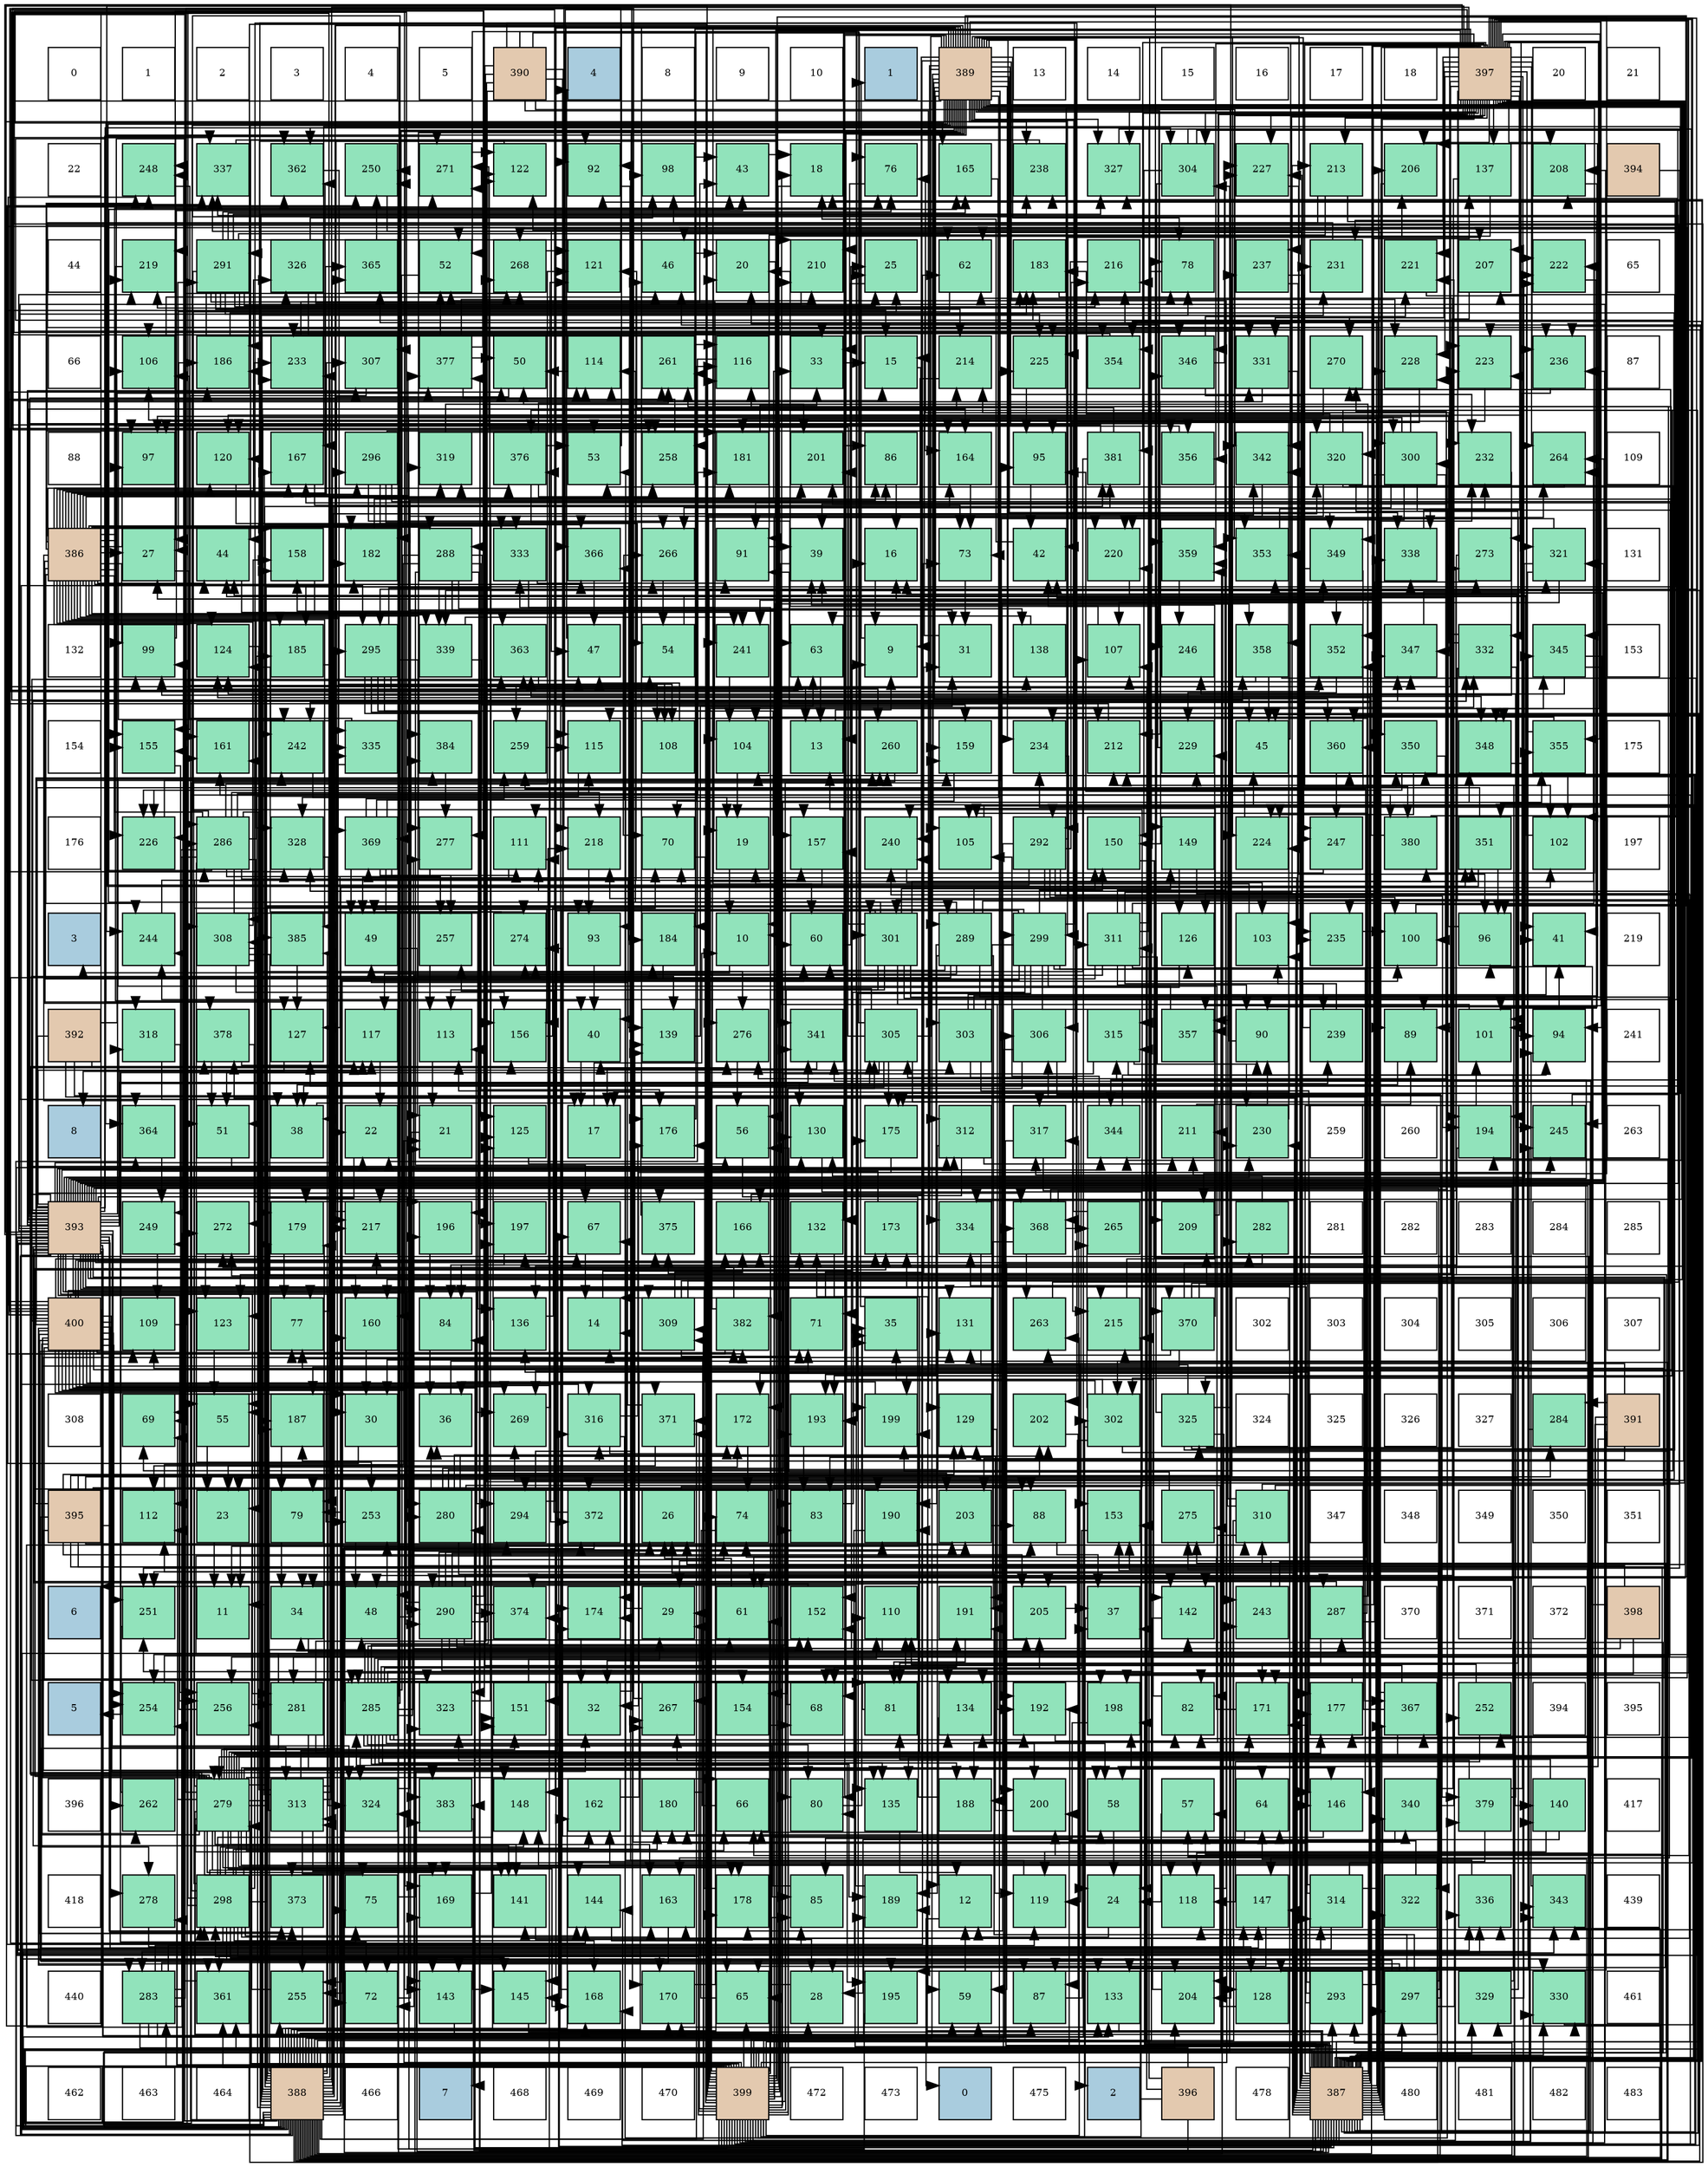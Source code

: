 digraph layout{
 rankdir=TB;
 splines=ortho;
 node [style=filled shape=square fixedsize=true width=0.6];
0[label="0", fontsize=8, fillcolor="#ffffff"];
1[label="1", fontsize=8, fillcolor="#ffffff"];
2[label="2", fontsize=8, fillcolor="#ffffff"];
3[label="3", fontsize=8, fillcolor="#ffffff"];
4[label="4", fontsize=8, fillcolor="#ffffff"];
5[label="5", fontsize=8, fillcolor="#ffffff"];
6[label="390", fontsize=8, fillcolor="#e3c9af"];
7[label="4", fontsize=8, fillcolor="#a9ccde"];
8[label="8", fontsize=8, fillcolor="#ffffff"];
9[label="9", fontsize=8, fillcolor="#ffffff"];
10[label="10", fontsize=8, fillcolor="#ffffff"];
11[label="1", fontsize=8, fillcolor="#a9ccde"];
12[label="389", fontsize=8, fillcolor="#e3c9af"];
13[label="13", fontsize=8, fillcolor="#ffffff"];
14[label="14", fontsize=8, fillcolor="#ffffff"];
15[label="15", fontsize=8, fillcolor="#ffffff"];
16[label="16", fontsize=8, fillcolor="#ffffff"];
17[label="17", fontsize=8, fillcolor="#ffffff"];
18[label="18", fontsize=8, fillcolor="#ffffff"];
19[label="397", fontsize=8, fillcolor="#e3c9af"];
20[label="20", fontsize=8, fillcolor="#ffffff"];
21[label="21", fontsize=8, fillcolor="#ffffff"];
22[label="22", fontsize=8, fillcolor="#ffffff"];
23[label="248", fontsize=8, fillcolor="#91e3bb"];
24[label="337", fontsize=8, fillcolor="#91e3bb"];
25[label="362", fontsize=8, fillcolor="#91e3bb"];
26[label="250", fontsize=8, fillcolor="#91e3bb"];
27[label="271", fontsize=8, fillcolor="#91e3bb"];
28[label="122", fontsize=8, fillcolor="#91e3bb"];
29[label="92", fontsize=8, fillcolor="#91e3bb"];
30[label="98", fontsize=8, fillcolor="#91e3bb"];
31[label="43", fontsize=8, fillcolor="#91e3bb"];
32[label="18", fontsize=8, fillcolor="#91e3bb"];
33[label="76", fontsize=8, fillcolor="#91e3bb"];
34[label="165", fontsize=8, fillcolor="#91e3bb"];
35[label="238", fontsize=8, fillcolor="#91e3bb"];
36[label="327", fontsize=8, fillcolor="#91e3bb"];
37[label="304", fontsize=8, fillcolor="#91e3bb"];
38[label="227", fontsize=8, fillcolor="#91e3bb"];
39[label="213", fontsize=8, fillcolor="#91e3bb"];
40[label="206", fontsize=8, fillcolor="#91e3bb"];
41[label="137", fontsize=8, fillcolor="#91e3bb"];
42[label="208", fontsize=8, fillcolor="#91e3bb"];
43[label="394", fontsize=8, fillcolor="#e3c9af"];
44[label="44", fontsize=8, fillcolor="#ffffff"];
45[label="219", fontsize=8, fillcolor="#91e3bb"];
46[label="291", fontsize=8, fillcolor="#91e3bb"];
47[label="326", fontsize=8, fillcolor="#91e3bb"];
48[label="365", fontsize=8, fillcolor="#91e3bb"];
49[label="52", fontsize=8, fillcolor="#91e3bb"];
50[label="268", fontsize=8, fillcolor="#91e3bb"];
51[label="121", fontsize=8, fillcolor="#91e3bb"];
52[label="46", fontsize=8, fillcolor="#91e3bb"];
53[label="20", fontsize=8, fillcolor="#91e3bb"];
54[label="210", fontsize=8, fillcolor="#91e3bb"];
55[label="25", fontsize=8, fillcolor="#91e3bb"];
56[label="62", fontsize=8, fillcolor="#91e3bb"];
57[label="183", fontsize=8, fillcolor="#91e3bb"];
58[label="216", fontsize=8, fillcolor="#91e3bb"];
59[label="78", fontsize=8, fillcolor="#91e3bb"];
60[label="237", fontsize=8, fillcolor="#91e3bb"];
61[label="231", fontsize=8, fillcolor="#91e3bb"];
62[label="221", fontsize=8, fillcolor="#91e3bb"];
63[label="207", fontsize=8, fillcolor="#91e3bb"];
64[label="222", fontsize=8, fillcolor="#91e3bb"];
65[label="65", fontsize=8, fillcolor="#ffffff"];
66[label="66", fontsize=8, fillcolor="#ffffff"];
67[label="106", fontsize=8, fillcolor="#91e3bb"];
68[label="186", fontsize=8, fillcolor="#91e3bb"];
69[label="233", fontsize=8, fillcolor="#91e3bb"];
70[label="307", fontsize=8, fillcolor="#91e3bb"];
71[label="377", fontsize=8, fillcolor="#91e3bb"];
72[label="50", fontsize=8, fillcolor="#91e3bb"];
73[label="114", fontsize=8, fillcolor="#91e3bb"];
74[label="261", fontsize=8, fillcolor="#91e3bb"];
75[label="116", fontsize=8, fillcolor="#91e3bb"];
76[label="33", fontsize=8, fillcolor="#91e3bb"];
77[label="15", fontsize=8, fillcolor="#91e3bb"];
78[label="214", fontsize=8, fillcolor="#91e3bb"];
79[label="225", fontsize=8, fillcolor="#91e3bb"];
80[label="354", fontsize=8, fillcolor="#91e3bb"];
81[label="346", fontsize=8, fillcolor="#91e3bb"];
82[label="331", fontsize=8, fillcolor="#91e3bb"];
83[label="270", fontsize=8, fillcolor="#91e3bb"];
84[label="228", fontsize=8, fillcolor="#91e3bb"];
85[label="223", fontsize=8, fillcolor="#91e3bb"];
86[label="236", fontsize=8, fillcolor="#91e3bb"];
87[label="87", fontsize=8, fillcolor="#ffffff"];
88[label="88", fontsize=8, fillcolor="#ffffff"];
89[label="97", fontsize=8, fillcolor="#91e3bb"];
90[label="120", fontsize=8, fillcolor="#91e3bb"];
91[label="167", fontsize=8, fillcolor="#91e3bb"];
92[label="296", fontsize=8, fillcolor="#91e3bb"];
93[label="319", fontsize=8, fillcolor="#91e3bb"];
94[label="376", fontsize=8, fillcolor="#91e3bb"];
95[label="53", fontsize=8, fillcolor="#91e3bb"];
96[label="258", fontsize=8, fillcolor="#91e3bb"];
97[label="181", fontsize=8, fillcolor="#91e3bb"];
98[label="201", fontsize=8, fillcolor="#91e3bb"];
99[label="86", fontsize=8, fillcolor="#91e3bb"];
100[label="164", fontsize=8, fillcolor="#91e3bb"];
101[label="95", fontsize=8, fillcolor="#91e3bb"];
102[label="381", fontsize=8, fillcolor="#91e3bb"];
103[label="356", fontsize=8, fillcolor="#91e3bb"];
104[label="342", fontsize=8, fillcolor="#91e3bb"];
105[label="320", fontsize=8, fillcolor="#91e3bb"];
106[label="300", fontsize=8, fillcolor="#91e3bb"];
107[label="232", fontsize=8, fillcolor="#91e3bb"];
108[label="264", fontsize=8, fillcolor="#91e3bb"];
109[label="109", fontsize=8, fillcolor="#ffffff"];
110[label="386", fontsize=8, fillcolor="#e3c9af"];
111[label="27", fontsize=8, fillcolor="#91e3bb"];
112[label="44", fontsize=8, fillcolor="#91e3bb"];
113[label="158", fontsize=8, fillcolor="#91e3bb"];
114[label="182", fontsize=8, fillcolor="#91e3bb"];
115[label="288", fontsize=8, fillcolor="#91e3bb"];
116[label="333", fontsize=8, fillcolor="#91e3bb"];
117[label="366", fontsize=8, fillcolor="#91e3bb"];
118[label="266", fontsize=8, fillcolor="#91e3bb"];
119[label="91", fontsize=8, fillcolor="#91e3bb"];
120[label="39", fontsize=8, fillcolor="#91e3bb"];
121[label="16", fontsize=8, fillcolor="#91e3bb"];
122[label="73", fontsize=8, fillcolor="#91e3bb"];
123[label="42", fontsize=8, fillcolor="#91e3bb"];
124[label="220", fontsize=8, fillcolor="#91e3bb"];
125[label="359", fontsize=8, fillcolor="#91e3bb"];
126[label="353", fontsize=8, fillcolor="#91e3bb"];
127[label="349", fontsize=8, fillcolor="#91e3bb"];
128[label="338", fontsize=8, fillcolor="#91e3bb"];
129[label="273", fontsize=8, fillcolor="#91e3bb"];
130[label="321", fontsize=8, fillcolor="#91e3bb"];
131[label="131", fontsize=8, fillcolor="#ffffff"];
132[label="132", fontsize=8, fillcolor="#ffffff"];
133[label="99", fontsize=8, fillcolor="#91e3bb"];
134[label="124", fontsize=8, fillcolor="#91e3bb"];
135[label="185", fontsize=8, fillcolor="#91e3bb"];
136[label="295", fontsize=8, fillcolor="#91e3bb"];
137[label="339", fontsize=8, fillcolor="#91e3bb"];
138[label="363", fontsize=8, fillcolor="#91e3bb"];
139[label="47", fontsize=8, fillcolor="#91e3bb"];
140[label="54", fontsize=8, fillcolor="#91e3bb"];
141[label="241", fontsize=8, fillcolor="#91e3bb"];
142[label="63", fontsize=8, fillcolor="#91e3bb"];
143[label="9", fontsize=8, fillcolor="#91e3bb"];
144[label="31", fontsize=8, fillcolor="#91e3bb"];
145[label="138", fontsize=8, fillcolor="#91e3bb"];
146[label="107", fontsize=8, fillcolor="#91e3bb"];
147[label="246", fontsize=8, fillcolor="#91e3bb"];
148[label="358", fontsize=8, fillcolor="#91e3bb"];
149[label="352", fontsize=8, fillcolor="#91e3bb"];
150[label="347", fontsize=8, fillcolor="#91e3bb"];
151[label="332", fontsize=8, fillcolor="#91e3bb"];
152[label="345", fontsize=8, fillcolor="#91e3bb"];
153[label="153", fontsize=8, fillcolor="#ffffff"];
154[label="154", fontsize=8, fillcolor="#ffffff"];
155[label="155", fontsize=8, fillcolor="#91e3bb"];
156[label="161", fontsize=8, fillcolor="#91e3bb"];
157[label="242", fontsize=8, fillcolor="#91e3bb"];
158[label="335", fontsize=8, fillcolor="#91e3bb"];
159[label="384", fontsize=8, fillcolor="#91e3bb"];
160[label="259", fontsize=8, fillcolor="#91e3bb"];
161[label="115", fontsize=8, fillcolor="#91e3bb"];
162[label="108", fontsize=8, fillcolor="#91e3bb"];
163[label="104", fontsize=8, fillcolor="#91e3bb"];
164[label="13", fontsize=8, fillcolor="#91e3bb"];
165[label="260", fontsize=8, fillcolor="#91e3bb"];
166[label="159", fontsize=8, fillcolor="#91e3bb"];
167[label="234", fontsize=8, fillcolor="#91e3bb"];
168[label="212", fontsize=8, fillcolor="#91e3bb"];
169[label="229", fontsize=8, fillcolor="#91e3bb"];
170[label="45", fontsize=8, fillcolor="#91e3bb"];
171[label="360", fontsize=8, fillcolor="#91e3bb"];
172[label="350", fontsize=8, fillcolor="#91e3bb"];
173[label="348", fontsize=8, fillcolor="#91e3bb"];
174[label="355", fontsize=8, fillcolor="#91e3bb"];
175[label="175", fontsize=8, fillcolor="#ffffff"];
176[label="176", fontsize=8, fillcolor="#ffffff"];
177[label="226", fontsize=8, fillcolor="#91e3bb"];
178[label="286", fontsize=8, fillcolor="#91e3bb"];
179[label="328", fontsize=8, fillcolor="#91e3bb"];
180[label="369", fontsize=8, fillcolor="#91e3bb"];
181[label="277", fontsize=8, fillcolor="#91e3bb"];
182[label="111", fontsize=8, fillcolor="#91e3bb"];
183[label="218", fontsize=8, fillcolor="#91e3bb"];
184[label="70", fontsize=8, fillcolor="#91e3bb"];
185[label="19", fontsize=8, fillcolor="#91e3bb"];
186[label="157", fontsize=8, fillcolor="#91e3bb"];
187[label="240", fontsize=8, fillcolor="#91e3bb"];
188[label="105", fontsize=8, fillcolor="#91e3bb"];
189[label="292", fontsize=8, fillcolor="#91e3bb"];
190[label="150", fontsize=8, fillcolor="#91e3bb"];
191[label="149", fontsize=8, fillcolor="#91e3bb"];
192[label="224", fontsize=8, fillcolor="#91e3bb"];
193[label="247", fontsize=8, fillcolor="#91e3bb"];
194[label="380", fontsize=8, fillcolor="#91e3bb"];
195[label="351", fontsize=8, fillcolor="#91e3bb"];
196[label="102", fontsize=8, fillcolor="#91e3bb"];
197[label="197", fontsize=8, fillcolor="#ffffff"];
198[label="3", fontsize=8, fillcolor="#a9ccde"];
199[label="244", fontsize=8, fillcolor="#91e3bb"];
200[label="308", fontsize=8, fillcolor="#91e3bb"];
201[label="385", fontsize=8, fillcolor="#91e3bb"];
202[label="49", fontsize=8, fillcolor="#91e3bb"];
203[label="257", fontsize=8, fillcolor="#91e3bb"];
204[label="274", fontsize=8, fillcolor="#91e3bb"];
205[label="93", fontsize=8, fillcolor="#91e3bb"];
206[label="184", fontsize=8, fillcolor="#91e3bb"];
207[label="10", fontsize=8, fillcolor="#91e3bb"];
208[label="60", fontsize=8, fillcolor="#91e3bb"];
209[label="301", fontsize=8, fillcolor="#91e3bb"];
210[label="289", fontsize=8, fillcolor="#91e3bb"];
211[label="299", fontsize=8, fillcolor="#91e3bb"];
212[label="311", fontsize=8, fillcolor="#91e3bb"];
213[label="126", fontsize=8, fillcolor="#91e3bb"];
214[label="103", fontsize=8, fillcolor="#91e3bb"];
215[label="235", fontsize=8, fillcolor="#91e3bb"];
216[label="100", fontsize=8, fillcolor="#91e3bb"];
217[label="96", fontsize=8, fillcolor="#91e3bb"];
218[label="41", fontsize=8, fillcolor="#91e3bb"];
219[label="219", fontsize=8, fillcolor="#ffffff"];
220[label="392", fontsize=8, fillcolor="#e3c9af"];
221[label="318", fontsize=8, fillcolor="#91e3bb"];
222[label="378", fontsize=8, fillcolor="#91e3bb"];
223[label="127", fontsize=8, fillcolor="#91e3bb"];
224[label="117", fontsize=8, fillcolor="#91e3bb"];
225[label="113", fontsize=8, fillcolor="#91e3bb"];
226[label="156", fontsize=8, fillcolor="#91e3bb"];
227[label="40", fontsize=8, fillcolor="#91e3bb"];
228[label="139", fontsize=8, fillcolor="#91e3bb"];
229[label="276", fontsize=8, fillcolor="#91e3bb"];
230[label="341", fontsize=8, fillcolor="#91e3bb"];
231[label="305", fontsize=8, fillcolor="#91e3bb"];
232[label="303", fontsize=8, fillcolor="#91e3bb"];
233[label="306", fontsize=8, fillcolor="#91e3bb"];
234[label="315", fontsize=8, fillcolor="#91e3bb"];
235[label="357", fontsize=8, fillcolor="#91e3bb"];
236[label="90", fontsize=8, fillcolor="#91e3bb"];
237[label="239", fontsize=8, fillcolor="#91e3bb"];
238[label="89", fontsize=8, fillcolor="#91e3bb"];
239[label="101", fontsize=8, fillcolor="#91e3bb"];
240[label="94", fontsize=8, fillcolor="#91e3bb"];
241[label="241", fontsize=8, fillcolor="#ffffff"];
242[label="8", fontsize=8, fillcolor="#a9ccde"];
243[label="364", fontsize=8, fillcolor="#91e3bb"];
244[label="51", fontsize=8, fillcolor="#91e3bb"];
245[label="38", fontsize=8, fillcolor="#91e3bb"];
246[label="22", fontsize=8, fillcolor="#91e3bb"];
247[label="21", fontsize=8, fillcolor="#91e3bb"];
248[label="125", fontsize=8, fillcolor="#91e3bb"];
249[label="17", fontsize=8, fillcolor="#91e3bb"];
250[label="176", fontsize=8, fillcolor="#91e3bb"];
251[label="56", fontsize=8, fillcolor="#91e3bb"];
252[label="130", fontsize=8, fillcolor="#91e3bb"];
253[label="175", fontsize=8, fillcolor="#91e3bb"];
254[label="312", fontsize=8, fillcolor="#91e3bb"];
255[label="317", fontsize=8, fillcolor="#91e3bb"];
256[label="344", fontsize=8, fillcolor="#91e3bb"];
257[label="211", fontsize=8, fillcolor="#91e3bb"];
258[label="230", fontsize=8, fillcolor="#91e3bb"];
259[label="259", fontsize=8, fillcolor="#ffffff"];
260[label="260", fontsize=8, fillcolor="#ffffff"];
261[label="194", fontsize=8, fillcolor="#91e3bb"];
262[label="245", fontsize=8, fillcolor="#91e3bb"];
263[label="263", fontsize=8, fillcolor="#ffffff"];
264[label="393", fontsize=8, fillcolor="#e3c9af"];
265[label="249", fontsize=8, fillcolor="#91e3bb"];
266[label="272", fontsize=8, fillcolor="#91e3bb"];
267[label="179", fontsize=8, fillcolor="#91e3bb"];
268[label="217", fontsize=8, fillcolor="#91e3bb"];
269[label="196", fontsize=8, fillcolor="#91e3bb"];
270[label="197", fontsize=8, fillcolor="#91e3bb"];
271[label="67", fontsize=8, fillcolor="#91e3bb"];
272[label="375", fontsize=8, fillcolor="#91e3bb"];
273[label="166", fontsize=8, fillcolor="#91e3bb"];
274[label="132", fontsize=8, fillcolor="#91e3bb"];
275[label="173", fontsize=8, fillcolor="#91e3bb"];
276[label="334", fontsize=8, fillcolor="#91e3bb"];
277[label="368", fontsize=8, fillcolor="#91e3bb"];
278[label="265", fontsize=8, fillcolor="#91e3bb"];
279[label="209", fontsize=8, fillcolor="#91e3bb"];
280[label="282", fontsize=8, fillcolor="#91e3bb"];
281[label="281", fontsize=8, fillcolor="#ffffff"];
282[label="282", fontsize=8, fillcolor="#ffffff"];
283[label="283", fontsize=8, fillcolor="#ffffff"];
284[label="284", fontsize=8, fillcolor="#ffffff"];
285[label="285", fontsize=8, fillcolor="#ffffff"];
286[label="400", fontsize=8, fillcolor="#e3c9af"];
287[label="109", fontsize=8, fillcolor="#91e3bb"];
288[label="123", fontsize=8, fillcolor="#91e3bb"];
289[label="77", fontsize=8, fillcolor="#91e3bb"];
290[label="160", fontsize=8, fillcolor="#91e3bb"];
291[label="84", fontsize=8, fillcolor="#91e3bb"];
292[label="136", fontsize=8, fillcolor="#91e3bb"];
293[label="14", fontsize=8, fillcolor="#91e3bb"];
294[label="309", fontsize=8, fillcolor="#91e3bb"];
295[label="382", fontsize=8, fillcolor="#91e3bb"];
296[label="71", fontsize=8, fillcolor="#91e3bb"];
297[label="35", fontsize=8, fillcolor="#91e3bb"];
298[label="131", fontsize=8, fillcolor="#91e3bb"];
299[label="263", fontsize=8, fillcolor="#91e3bb"];
300[label="215", fontsize=8, fillcolor="#91e3bb"];
301[label="370", fontsize=8, fillcolor="#91e3bb"];
302[label="302", fontsize=8, fillcolor="#ffffff"];
303[label="303", fontsize=8, fillcolor="#ffffff"];
304[label="304", fontsize=8, fillcolor="#ffffff"];
305[label="305", fontsize=8, fillcolor="#ffffff"];
306[label="306", fontsize=8, fillcolor="#ffffff"];
307[label="307", fontsize=8, fillcolor="#ffffff"];
308[label="308", fontsize=8, fillcolor="#ffffff"];
309[label="69", fontsize=8, fillcolor="#91e3bb"];
310[label="55", fontsize=8, fillcolor="#91e3bb"];
311[label="187", fontsize=8, fillcolor="#91e3bb"];
312[label="30", fontsize=8, fillcolor="#91e3bb"];
313[label="36", fontsize=8, fillcolor="#91e3bb"];
314[label="269", fontsize=8, fillcolor="#91e3bb"];
315[label="316", fontsize=8, fillcolor="#91e3bb"];
316[label="371", fontsize=8, fillcolor="#91e3bb"];
317[label="172", fontsize=8, fillcolor="#91e3bb"];
318[label="193", fontsize=8, fillcolor="#91e3bb"];
319[label="199", fontsize=8, fillcolor="#91e3bb"];
320[label="129", fontsize=8, fillcolor="#91e3bb"];
321[label="202", fontsize=8, fillcolor="#91e3bb"];
322[label="302", fontsize=8, fillcolor="#91e3bb"];
323[label="325", fontsize=8, fillcolor="#91e3bb"];
324[label="324", fontsize=8, fillcolor="#ffffff"];
325[label="325", fontsize=8, fillcolor="#ffffff"];
326[label="326", fontsize=8, fillcolor="#ffffff"];
327[label="327", fontsize=8, fillcolor="#ffffff"];
328[label="284", fontsize=8, fillcolor="#91e3bb"];
329[label="391", fontsize=8, fillcolor="#e3c9af"];
330[label="395", fontsize=8, fillcolor="#e3c9af"];
331[label="112", fontsize=8, fillcolor="#91e3bb"];
332[label="23", fontsize=8, fillcolor="#91e3bb"];
333[label="79", fontsize=8, fillcolor="#91e3bb"];
334[label="253", fontsize=8, fillcolor="#91e3bb"];
335[label="280", fontsize=8, fillcolor="#91e3bb"];
336[label="294", fontsize=8, fillcolor="#91e3bb"];
337[label="372", fontsize=8, fillcolor="#91e3bb"];
338[label="26", fontsize=8, fillcolor="#91e3bb"];
339[label="74", fontsize=8, fillcolor="#91e3bb"];
340[label="83", fontsize=8, fillcolor="#91e3bb"];
341[label="190", fontsize=8, fillcolor="#91e3bb"];
342[label="203", fontsize=8, fillcolor="#91e3bb"];
343[label="88", fontsize=8, fillcolor="#91e3bb"];
344[label="153", fontsize=8, fillcolor="#91e3bb"];
345[label="275", fontsize=8, fillcolor="#91e3bb"];
346[label="310", fontsize=8, fillcolor="#91e3bb"];
347[label="347", fontsize=8, fillcolor="#ffffff"];
348[label="348", fontsize=8, fillcolor="#ffffff"];
349[label="349", fontsize=8, fillcolor="#ffffff"];
350[label="350", fontsize=8, fillcolor="#ffffff"];
351[label="351", fontsize=8, fillcolor="#ffffff"];
352[label="6", fontsize=8, fillcolor="#a9ccde"];
353[label="251", fontsize=8, fillcolor="#91e3bb"];
354[label="11", fontsize=8, fillcolor="#91e3bb"];
355[label="34", fontsize=8, fillcolor="#91e3bb"];
356[label="48", fontsize=8, fillcolor="#91e3bb"];
357[label="290", fontsize=8, fillcolor="#91e3bb"];
358[label="374", fontsize=8, fillcolor="#91e3bb"];
359[label="174", fontsize=8, fillcolor="#91e3bb"];
360[label="29", fontsize=8, fillcolor="#91e3bb"];
361[label="61", fontsize=8, fillcolor="#91e3bb"];
362[label="152", fontsize=8, fillcolor="#91e3bb"];
363[label="110", fontsize=8, fillcolor="#91e3bb"];
364[label="191", fontsize=8, fillcolor="#91e3bb"];
365[label="205", fontsize=8, fillcolor="#91e3bb"];
366[label="37", fontsize=8, fillcolor="#91e3bb"];
367[label="142", fontsize=8, fillcolor="#91e3bb"];
368[label="243", fontsize=8, fillcolor="#91e3bb"];
369[label="287", fontsize=8, fillcolor="#91e3bb"];
370[label="370", fontsize=8, fillcolor="#ffffff"];
371[label="371", fontsize=8, fillcolor="#ffffff"];
372[label="372", fontsize=8, fillcolor="#ffffff"];
373[label="398", fontsize=8, fillcolor="#e3c9af"];
374[label="5", fontsize=8, fillcolor="#a9ccde"];
375[label="254", fontsize=8, fillcolor="#91e3bb"];
376[label="256", fontsize=8, fillcolor="#91e3bb"];
377[label="281", fontsize=8, fillcolor="#91e3bb"];
378[label="285", fontsize=8, fillcolor="#91e3bb"];
379[label="323", fontsize=8, fillcolor="#91e3bb"];
380[label="151", fontsize=8, fillcolor="#91e3bb"];
381[label="32", fontsize=8, fillcolor="#91e3bb"];
382[label="267", fontsize=8, fillcolor="#91e3bb"];
383[label="154", fontsize=8, fillcolor="#91e3bb"];
384[label="68", fontsize=8, fillcolor="#91e3bb"];
385[label="81", fontsize=8, fillcolor="#91e3bb"];
386[label="134", fontsize=8, fillcolor="#91e3bb"];
387[label="192", fontsize=8, fillcolor="#91e3bb"];
388[label="198", fontsize=8, fillcolor="#91e3bb"];
389[label="82", fontsize=8, fillcolor="#91e3bb"];
390[label="171", fontsize=8, fillcolor="#91e3bb"];
391[label="177", fontsize=8, fillcolor="#91e3bb"];
392[label="367", fontsize=8, fillcolor="#91e3bb"];
393[label="252", fontsize=8, fillcolor="#91e3bb"];
394[label="394", fontsize=8, fillcolor="#ffffff"];
395[label="395", fontsize=8, fillcolor="#ffffff"];
396[label="396", fontsize=8, fillcolor="#ffffff"];
397[label="262", fontsize=8, fillcolor="#91e3bb"];
398[label="279", fontsize=8, fillcolor="#91e3bb"];
399[label="313", fontsize=8, fillcolor="#91e3bb"];
400[label="324", fontsize=8, fillcolor="#91e3bb"];
401[label="383", fontsize=8, fillcolor="#91e3bb"];
402[label="148", fontsize=8, fillcolor="#91e3bb"];
403[label="162", fontsize=8, fillcolor="#91e3bb"];
404[label="180", fontsize=8, fillcolor="#91e3bb"];
405[label="66", fontsize=8, fillcolor="#91e3bb"];
406[label="80", fontsize=8, fillcolor="#91e3bb"];
407[label="135", fontsize=8, fillcolor="#91e3bb"];
408[label="188", fontsize=8, fillcolor="#91e3bb"];
409[label="200", fontsize=8, fillcolor="#91e3bb"];
410[label="58", fontsize=8, fillcolor="#91e3bb"];
411[label="57", fontsize=8, fillcolor="#91e3bb"];
412[label="64", fontsize=8, fillcolor="#91e3bb"];
413[label="146", fontsize=8, fillcolor="#91e3bb"];
414[label="340", fontsize=8, fillcolor="#91e3bb"];
415[label="379", fontsize=8, fillcolor="#91e3bb"];
416[label="140", fontsize=8, fillcolor="#91e3bb"];
417[label="417", fontsize=8, fillcolor="#ffffff"];
418[label="418", fontsize=8, fillcolor="#ffffff"];
419[label="278", fontsize=8, fillcolor="#91e3bb"];
420[label="298", fontsize=8, fillcolor="#91e3bb"];
421[label="373", fontsize=8, fillcolor="#91e3bb"];
422[label="75", fontsize=8, fillcolor="#91e3bb"];
423[label="169", fontsize=8, fillcolor="#91e3bb"];
424[label="141", fontsize=8, fillcolor="#91e3bb"];
425[label="144", fontsize=8, fillcolor="#91e3bb"];
426[label="163", fontsize=8, fillcolor="#91e3bb"];
427[label="178", fontsize=8, fillcolor="#91e3bb"];
428[label="85", fontsize=8, fillcolor="#91e3bb"];
429[label="189", fontsize=8, fillcolor="#91e3bb"];
430[label="12", fontsize=8, fillcolor="#91e3bb"];
431[label="119", fontsize=8, fillcolor="#91e3bb"];
432[label="24", fontsize=8, fillcolor="#91e3bb"];
433[label="118", fontsize=8, fillcolor="#91e3bb"];
434[label="147", fontsize=8, fillcolor="#91e3bb"];
435[label="314", fontsize=8, fillcolor="#91e3bb"];
436[label="322", fontsize=8, fillcolor="#91e3bb"];
437[label="336", fontsize=8, fillcolor="#91e3bb"];
438[label="343", fontsize=8, fillcolor="#91e3bb"];
439[label="439", fontsize=8, fillcolor="#ffffff"];
440[label="440", fontsize=8, fillcolor="#ffffff"];
441[label="283", fontsize=8, fillcolor="#91e3bb"];
442[label="361", fontsize=8, fillcolor="#91e3bb"];
443[label="255", fontsize=8, fillcolor="#91e3bb"];
444[label="72", fontsize=8, fillcolor="#91e3bb"];
445[label="143", fontsize=8, fillcolor="#91e3bb"];
446[label="145", fontsize=8, fillcolor="#91e3bb"];
447[label="168", fontsize=8, fillcolor="#91e3bb"];
448[label="170", fontsize=8, fillcolor="#91e3bb"];
449[label="65", fontsize=8, fillcolor="#91e3bb"];
450[label="28", fontsize=8, fillcolor="#91e3bb"];
451[label="195", fontsize=8, fillcolor="#91e3bb"];
452[label="59", fontsize=8, fillcolor="#91e3bb"];
453[label="87", fontsize=8, fillcolor="#91e3bb"];
454[label="133", fontsize=8, fillcolor="#91e3bb"];
455[label="204", fontsize=8, fillcolor="#91e3bb"];
456[label="128", fontsize=8, fillcolor="#91e3bb"];
457[label="293", fontsize=8, fillcolor="#91e3bb"];
458[label="297", fontsize=8, fillcolor="#91e3bb"];
459[label="329", fontsize=8, fillcolor="#91e3bb"];
460[label="330", fontsize=8, fillcolor="#91e3bb"];
461[label="461", fontsize=8, fillcolor="#ffffff"];
462[label="462", fontsize=8, fillcolor="#ffffff"];
463[label="463", fontsize=8, fillcolor="#ffffff"];
464[label="464", fontsize=8, fillcolor="#ffffff"];
465[label="388", fontsize=8, fillcolor="#e3c9af"];
466[label="466", fontsize=8, fillcolor="#ffffff"];
467[label="7", fontsize=8, fillcolor="#a9ccde"];
468[label="468", fontsize=8, fillcolor="#ffffff"];
469[label="469", fontsize=8, fillcolor="#ffffff"];
470[label="470", fontsize=8, fillcolor="#ffffff"];
471[label="399", fontsize=8, fillcolor="#e3c9af"];
472[label="472", fontsize=8, fillcolor="#ffffff"];
473[label="473", fontsize=8, fillcolor="#ffffff"];
474[label="0", fontsize=8, fillcolor="#a9ccde"];
475[label="475", fontsize=8, fillcolor="#ffffff"];
476[label="2", fontsize=8, fillcolor="#a9ccde"];
477[label="396", fontsize=8, fillcolor="#e3c9af"];
478[label="478", fontsize=8, fillcolor="#ffffff"];
479[label="387", fontsize=8, fillcolor="#e3c9af"];
480[label="480", fontsize=8, fillcolor="#ffffff"];
481[label="481", fontsize=8, fillcolor="#ffffff"];
482[label="482", fontsize=8, fillcolor="#ffffff"];
483[label="483", fontsize=8, fillcolor="#ffffff"];
edge [constraint=false, style=vis];143 -> 11;
207 -> 198;
354 -> 352;
430 -> 474;
164 -> 143;
293 -> 143;
77 -> 143;
121 -> 143;
249 -> 207;
32 -> 207;
185 -> 207;
53 -> 207;
247 -> 354;
246 -> 354;
332 -> 354;
432 -> 430;
55 -> 164;
338 -> 164;
111 -> 164;
450 -> 293;
360 -> 293;
312 -> 77;
144 -> 77;
381 -> 77;
76 -> 77;
355 -> 121;
297 -> 121;
313 -> 121;
366 -> 476;
245 -> 249;
120 -> 249;
227 -> 249;
218 -> 249;
123 -> 32;
31 -> 32;
112 -> 185;
170 -> 53;
52 -> 53;
139 -> 7;
356 -> 247;
202 -> 247;
72 -> 246;
244 -> 246;
49 -> 332;
95 -> 332;
140 -> 332;
310 -> 332;
251 -> 354;
411 -> 432;
410 -> 432;
452 -> 430;
208 -> 55;
361 -> 338;
56 -> 111;
142 -> 164;
412 -> 450;
449 -> 360;
405 -> 360;
271 -> 293;
384 -> 293;
309 -> 312;
184 -> 312;
296 -> 144;
444 -> 144;
122 -> 144;
339 -> 381;
422 -> 381;
33 -> 76;
289 -> 76;
59 -> 355;
333 -> 355;
406 -> 297;
385 -> 297;
389 -> 297;
340 -> 297;
291 -> 313;
428 -> 313;
99 -> 121;
453 -> 366;
343 -> 366;
238 -> 245;
236 -> 120;
119 -> 120;
29 -> 227;
205 -> 227;
240 -> 218;
101 -> 123;
217 -> 123;
89 -> 31;
30 -> 31;
133 -> 31;
216 -> 32;
239 -> 32;
196 -> 112;
214 -> 185;
163 -> 185;
188 -> 170;
67 -> 52;
146 -> 53;
162 -> 139;
287 -> 139;
363 -> 356;
182 -> 202;
331 -> 247;
225 -> 247;
73 -> 72;
161 -> 244;
75 -> 246;
224 -> 246;
433 -> 49;
431 -> 95;
90 -> 140;
51 -> 310;
28 -> 310;
288 -> 310;
134 -> 310;
248 -> 251;
213 -> 251;
223 -> 242;
456 -> 411;
320 -> 410;
252 -> 432;
298 -> 432;
274 -> 452;
454 -> 452;
386 -> 430;
407 -> 430;
292 -> 208;
292 -> 248;
41 -> 361;
41 -> 56;
145 -> 142;
228 -> 142;
416 -> 412;
416 -> 385;
416 -> 431;
424 -> 450;
367 -> 450;
445 -> 450;
425 -> 449;
446 -> 449;
413 -> 449;
434 -> 449;
402 -> 405;
191 -> 405;
191 -> 213;
190 -> 360;
380 -> 360;
362 -> 271;
344 -> 384;
383 -> 384;
155 -> 309;
226 -> 184;
186 -> 184;
113 -> 184;
166 -> 184;
290 -> 312;
156 -> 312;
403 -> 296;
426 -> 444;
100 -> 122;
34 -> 122;
273 -> 122;
91 -> 122;
447 -> 144;
423 -> 339;
448 -> 339;
390 -> 339;
317 -> 339;
275 -> 422;
359 -> 381;
253 -> 381;
250 -> 33;
391 -> 289;
427 -> 289;
267 -> 289;
404 -> 289;
97 -> 76;
114 -> 76;
57 -> 59;
206 -> 333;
135 -> 333;
68 -> 333;
311 -> 333;
408 -> 355;
429 -> 355;
341 -> 406;
364 -> 385;
387 -> 389;
318 -> 340;
261 -> 291;
451 -> 291;
269 -> 291;
270 -> 291;
388 -> 428;
319 -> 313;
409 -> 313;
98 -> 99;
321 -> 453;
342 -> 343;
455 -> 366;
365 -> 366;
40 -> 238;
63 -> 238;
42 -> 238;
279 -> 238;
54 -> 245;
257 -> 236;
168 -> 119;
39 -> 119;
39 -> 89;
39 -> 239;
78 -> 119;
300 -> 120;
58 -> 120;
268 -> 29;
183 -> 205;
45 -> 227;
124 -> 240;
62 -> 218;
64 -> 218;
85 -> 101;
192 -> 101;
79 -> 101;
177 -> 101;
38 -> 217;
84 -> 123;
169 -> 123;
258 -> 89;
61 -> 30;
107 -> 133;
69 -> 31;
167 -> 216;
215 -> 216;
86 -> 239;
60 -> 196;
60 -> 214;
35 -> 112;
237 -> 214;
237 -> 67;
187 -> 214;
141 -> 163;
157 -> 185;
368 -> 188;
368 -> 146;
199 -> 52;
262 -> 52;
147 -> 52;
193 -> 53;
23 -> 162;
265 -> 287;
26 -> 139;
353 -> 374;
393 -> 363;
393 -> 433;
334 -> 356;
375 -> 182;
443 -> 331;
376 -> 331;
203 -> 225;
96 -> 73;
160 -> 161;
165 -> 244;
74 -> 75;
397 -> 224;
299 -> 49;
108 -> 95;
278 -> 90;
118 -> 140;
382 -> 140;
50 -> 51;
314 -> 51;
83 -> 28;
27 -> 28;
266 -> 288;
129 -> 288;
204 -> 134;
345 -> 251;
229 -> 251;
181 -> 223;
419 -> 456;
398 -> 411;
398 -> 412;
398 -> 405;
398 -> 309;
398 -> 444;
398 -> 389;
398 -> 433;
398 -> 252;
398 -> 298;
398 -> 424;
398 -> 367;
398 -> 425;
398 -> 446;
398 -> 413;
398 -> 434;
398 -> 402;
398 -> 380;
398 -> 344;
398 -> 155;
398 -> 226;
398 -> 186;
398 -> 290;
398 -> 156;
398 -> 426;
398 -> 100;
398 -> 273;
398 -> 447;
398 -> 423;
398 -> 390;
398 -> 317;
398 -> 275;
398 -> 253;
398 -> 391;
398 -> 427;
398 -> 267;
398 -> 118;
398 -> 345;
398 -> 229;
335 -> 431;
335 -> 320;
335 -> 252;
335 -> 298;
335 -> 321;
335 -> 455;
377 -> 410;
377 -> 343;
377 -> 28;
377 -> 274;
377 -> 454;
280 -> 452;
280 -> 252;
441 -> 95;
441 -> 452;
441 -> 453;
441 -> 363;
441 -> 431;
441 -> 454;
441 -> 455;
441 -> 50;
441 -> 266;
328 -> 454;
378 -> 59;
378 -> 406;
378 -> 385;
378 -> 340;
378 -> 428;
378 -> 363;
378 -> 386;
378 -> 407;
378 -> 57;
378 -> 206;
378 -> 135;
378 -> 68;
378 -> 408;
378 -> 429;
378 -> 341;
378 -> 364;
378 -> 387;
378 -> 318;
378 -> 451;
378 -> 269;
378 -> 270;
378 -> 388;
378 -> 319;
378 -> 409;
378 -> 342;
378 -> 365;
178 -> 55;
178 -> 309;
178 -> 33;
178 -> 331;
178 -> 161;
178 -> 51;
178 -> 292;
178 -> 228;
178 -> 34;
178 -> 97;
178 -> 135;
178 -> 311;
178 -> 334;
178 -> 203;
178 -> 229;
369 -> 72;
369 -> 385;
369 -> 161;
369 -> 292;
369 -> 41;
369 -> 334;
369 -> 129;
115 -> 208;
115 -> 271;
115 -> 145;
115 -> 166;
115 -> 290;
115 -> 250;
115 -> 267;
115 -> 269;
210 -> 208;
210 -> 73;
210 -> 224;
210 -> 424;
210 -> 425;
210 -> 434;
210 -> 190;
210 -> 341;
210 -> 364;
210 -> 318;
357 -> 55;
357 -> 338;
357 -> 111;
357 -> 361;
357 -> 56;
357 -> 142;
357 -> 271;
357 -> 248;
357 -> 228;
357 -> 362;
357 -> 383;
46 -> 55;
46 -> 56;
46 -> 33;
46 -> 186;
46 -> 100;
46 -> 34;
46 -> 57;
46 -> 206;
46 -> 54;
46 -> 78;
46 -> 58;
46 -> 79;
46 -> 35;
46 -> 141;
189 -> 361;
189 -> 428;
189 -> 390;
189 -> 427;
189 -> 261;
189 -> 63;
189 -> 279;
189 -> 58;
457 -> 111;
457 -> 275;
457 -> 391;
457 -> 404;
457 -> 451;
336 -> 145;
336 -> 228;
136 -> 248;
136 -> 228;
136 -> 186;
136 -> 270;
136 -> 165;
136 -> 50;
136 -> 229;
92 -> 142;
92 -> 309;
92 -> 226;
92 -> 100;
92 -> 206;
458 -> 287;
458 -> 416;
458 -> 445;
458 -> 364;
458 -> 257;
458 -> 353;
458 -> 393;
458 -> 266;
458 -> 345;
420 -> 444;
420 -> 424;
420 -> 445;
420 -> 425;
420 -> 446;
420 -> 402;
420 -> 380;
420 -> 155;
420 -> 226;
420 -> 113;
420 -> 166;
420 -> 156;
420 -> 403;
420 -> 426;
420 -> 34;
420 -> 447;
420 -> 448;
420 -> 427;
420 -> 404;
420 -> 382;
211 -> 202;
211 -> 296;
211 -> 389;
211 -> 340;
211 -> 288;
211 -> 213;
211 -> 367;
211 -> 413;
211 -> 190;
211 -> 380;
211 -> 318;
211 -> 443;
106 -> 33;
106 -> 213;
106 -> 445;
106 -> 190;
106 -> 390;
106 -> 118;
106 -> 229;
209 -> 406;
209 -> 225;
209 -> 433;
209 -> 446;
209 -> 191;
209 -> 387;
209 -> 375;
209 -> 376;
209 -> 108;
209 -> 27;
322 -> 384;
322 -> 413;
322 -> 186;
322 -> 448;
322 -> 250;
322 -> 278;
232 -> 413;
232 -> 40;
232 -> 42;
232 -> 300;
232 -> 85;
37 -> 191;
37 -> 190;
37 -> 290;
37 -> 391;
231 -> 244;
231 -> 49;
231 -> 344;
231 -> 113;
231 -> 166;
231 -> 253;
231 -> 98;
231 -> 382;
233 -> 383;
233 -> 426;
233 -> 408;
70 -> 155;
200 -> 226;
200 -> 113;
200 -> 290;
200 -> 311;
200 -> 269;
294 -> 296;
294 -> 273;
294 -> 91;
294 -> 98;
346 -> 287;
346 -> 426;
346 -> 408;
346 -> 257;
346 -> 167;
346 -> 86;
212 -> 444;
212 -> 236;
212 -> 133;
212 -> 39;
212 -> 58;
212 -> 124;
212 -> 64;
212 -> 38;
212 -> 258;
212 -> 237;
212 -> 262;
254 -> 273;
254 -> 429;
254 -> 257;
399 -> 422;
399 -> 90;
399 -> 91;
399 -> 423;
399 -> 359;
399 -> 267;
399 -> 97;
399 -> 114;
399 -> 98;
435 -> 390;
435 -> 42;
435 -> 279;
435 -> 58;
435 -> 265;
234 -> 236;
234 -> 317;
234 -> 451;
315 -> 317;
315 -> 359;
315 -> 250;
315 -> 114;
255 -> 391;
255 -> 404;
221 -> 267;
221 -> 265;
93 -> 97;
93 -> 98;
105 -> 356;
105 -> 57;
105 -> 311;
105 -> 318;
105 -> 261;
105 -> 319;
130 -> 311;
130 -> 364;
130 -> 387;
130 -> 261;
436 -> 387;
379 -> 99;
400 -> 99;
323 -> 63;
323 -> 84;
323 -> 61;
323 -> 60;
323 -> 187;
323 -> 368;
323 -> 199;
47 -> 205;
47 -> 30;
47 -> 54;
36 -> 245;
179 -> 245;
459 -> 168;
459 -> 124;
459 -> 64;
460 -> 168;
82 -> 168;
82 -> 215;
151 -> 89;
151 -> 239;
151 -> 78;
151 -> 215;
116 -> 119;
116 -> 163;
276 -> 300;
158 -> 67;
158 -> 268;
437 -> 29;
24 -> 29;
128 -> 29;
137 -> 183;
137 -> 141;
414 -> 30;
414 -> 45;
414 -> 62;
230 -> 227;
104 -> 124;
438 -> 240;
256 -> 240;
256 -> 188;
152 -> 240;
152 -> 262;
152 -> 147;
81 -> 62;
81 -> 38;
81 -> 193;
150 -> 64;
173 -> 218;
127 -> 192;
127 -> 177;
172 -> 216;
172 -> 192;
172 -> 177;
195 -> 217;
195 -> 169;
195 -> 27;
149 -> 169;
126 -> 107;
80 -> 69;
174 -> 112;
174 -> 196;
174 -> 163;
103 -> 157;
235 -> 157;
148 -> 170;
148 -> 146;
148 -> 433;
125 -> 147;
171 -> 193;
442 -> 23;
25 -> 162;
138 -> 162;
243 -> 265;
48 -> 26;
117 -> 139;
392 -> 363;
392 -> 431;
392 -> 28;
392 -> 314;
277 -> 356;
277 -> 299;
277 -> 278;
277 -> 83;
277 -> 129;
180 -> 202;
180 -> 182;
180 -> 75;
180 -> 203;
180 -> 160;
180 -> 118;
180 -> 204;
301 -> 182;
301 -> 75;
301 -> 160;
301 -> 397;
301 -> 299;
301 -> 83;
316 -> 202;
316 -> 331;
337 -> 443;
337 -> 203;
421 -> 443;
358 -> 225;
272 -> 225;
94 -> 95;
94 -> 96;
94 -> 74;
94 -> 118;
71 -> 72;
71 -> 49;
71 -> 73;
71 -> 50;
71 -> 27;
222 -> 244;
222 -> 224;
222 -> 266;
415 -> 90;
415 -> 134;
415 -> 382;
415 -> 204;
194 -> 134;
194 -> 50;
102 -> 51;
102 -> 288;
102 -> 204;
295 -> 27;
295 -> 266;
295 -> 204;
401 -> 467;
159 -> 181;
201 -> 223;
110 -> 111;
110 -> 112;
110 -> 89;
110 -> 133;
110 -> 67;
110 -> 90;
110 -> 134;
110 -> 155;
110 -> 113;
110 -> 156;
110 -> 91;
110 -> 114;
110 -> 135;
110 -> 68;
110 -> 45;
110 -> 177;
110 -> 69;
110 -> 157;
110 -> 199;
110 -> 23;
110 -> 178;
110 -> 115;
110 -> 46;
110 -> 136;
110 -> 92;
110 -> 70;
110 -> 200;
110 -> 221;
110 -> 93;
110 -> 47;
110 -> 179;
110 -> 116;
110 -> 158;
110 -> 24;
110 -> 137;
110 -> 25;
110 -> 138;
110 -> 243;
110 -> 48;
110 -> 117;
110 -> 180;
110 -> 94;
110 -> 71;
110 -> 222;
110 -> 159;
110 -> 201;
479 -> 338;
479 -> 170;
479 -> 422;
479 -> 217;
479 -> 239;
479 -> 214;
479 -> 163;
479 -> 188;
479 -> 67;
479 -> 146;
479 -> 425;
479 -> 434;
479 -> 402;
479 -> 362;
479 -> 344;
479 -> 156;
479 -> 403;
479 -> 273;
479 -> 447;
479 -> 423;
479 -> 448;
479 -> 317;
479 -> 359;
479 -> 253;
479 -> 97;
479 -> 429;
479 -> 341;
479 -> 270;
479 -> 388;
479 -> 409;
479 -> 40;
479 -> 268;
479 -> 183;
479 -> 85;
479 -> 192;
479 -> 79;
479 -> 177;
479 -> 38;
479 -> 84;
479 -> 258;
479 -> 61;
479 -> 107;
479 -> 86;
479 -> 35;
479 -> 187;
479 -> 141;
479 -> 157;
479 -> 262;
479 -> 26;
479 -> 178;
479 -> 115;
479 -> 189;
479 -> 457;
479 -> 136;
479 -> 458;
479 -> 211;
479 -> 209;
479 -> 233;
479 -> 435;
479 -> 234;
479 -> 255;
479 -> 436;
479 -> 379;
479 -> 47;
479 -> 36;
479 -> 179;
479 -> 459;
479 -> 460;
479 -> 276;
479 -> 437;
479 -> 24;
479 -> 414;
479 -> 230;
479 -> 104;
479 -> 438;
479 -> 150;
479 -> 173;
479 -> 149;
479 -> 126;
479 -> 80;
479 -> 125;
479 -> 171;
479 -> 138;
479 -> 48;
479 -> 117;
479 -> 392;
479 -> 277;
479 -> 180;
479 -> 94;
479 -> 71;
479 -> 222;
479 -> 415;
465 -> 361;
465 -> 56;
465 -> 412;
465 -> 271;
465 -> 59;
465 -> 389;
465 -> 428;
465 -> 205;
465 -> 216;
465 -> 196;
465 -> 146;
465 -> 367;
465 -> 380;
465 -> 362;
465 -> 344;
465 -> 166;
465 -> 403;
465 -> 447;
465 -> 427;
465 -> 68;
465 -> 429;
465 -> 261;
465 -> 388;
465 -> 319;
465 -> 78;
465 -> 300;
465 -> 169;
465 -> 69;
465 -> 141;
465 -> 23;
465 -> 443;
465 -> 382;
465 -> 181;
465 -> 369;
465 -> 210;
465 -> 457;
465 -> 336;
465 -> 136;
465 -> 92;
465 -> 458;
465 -> 106;
465 -> 209;
465 -> 322;
465 -> 231;
465 -> 233;
465 -> 200;
465 -> 294;
465 -> 346;
465 -> 212;
465 -> 254;
465 -> 399;
465 -> 255;
465 -> 105;
465 -> 323;
465 -> 36;
465 -> 459;
465 -> 460;
465 -> 82;
465 -> 151;
465 -> 116;
465 -> 158;
465 -> 437;
465 -> 128;
465 -> 137;
465 -> 438;
465 -> 152;
465 -> 81;
465 -> 126;
465 -> 80;
465 -> 442;
465 -> 243;
465 -> 48;
465 -> 117;
465 -> 392;
465 -> 301;
465 -> 316;
465 -> 337;
465 -> 94;
465 -> 194;
465 -> 102;
465 -> 295;
465 -> 401;
465 -> 201;
12 -> 338;
12 -> 170;
12 -> 405;
12 -> 384;
12 -> 59;
12 -> 406;
12 -> 217;
12 -> 196;
12 -> 188;
12 -> 223;
12 -> 445;
12 -> 446;
12 -> 402;
12 -> 362;
12 -> 91;
12 -> 423;
12 -> 448;
12 -> 359;
12 -> 253;
12 -> 250;
12 -> 114;
12 -> 319;
12 -> 409;
12 -> 45;
12 -> 192;
12 -> 84;
12 -> 107;
12 -> 167;
12 -> 215;
12 -> 187;
12 -> 147;
12 -> 193;
12 -> 181;
12 -> 178;
12 -> 210;
12 -> 46;
12 -> 189;
12 -> 211;
12 -> 209;
12 -> 232;
12 -> 231;
12 -> 233;
12 -> 70;
12 -> 200;
12 -> 212;
12 -> 254;
12 -> 234;
12 -> 315;
12 -> 255;
12 -> 379;
12 -> 36;
12 -> 179;
12 -> 276;
12 -> 128;
12 -> 230;
12 -> 104;
12 -> 256;
12 -> 150;
12 -> 173;
12 -> 127;
12 -> 149;
12 -> 103;
12 -> 235;
12 -> 125;
12 -> 171;
12 -> 277;
12 -> 180;
12 -> 194;
6 -> 410;
6 -> 343;
6 -> 456;
6 -> 320;
6 -> 252;
6 -> 274;
6 -> 386;
6 -> 407;
6 -> 321;
6 -> 342;
6 -> 365;
329 -> 410;
329 -> 456;
329 -> 320;
329 -> 298;
329 -> 386;
329 -> 407;
329 -> 328;
220 -> 392;
220 -> 277;
220 -> 71;
220 -> 222;
220 -> 415;
264 -> 340;
264 -> 453;
264 -> 73;
264 -> 224;
264 -> 298;
264 -> 454;
264 -> 386;
264 -> 416;
264 -> 424;
264 -> 367;
264 -> 434;
264 -> 100;
264 -> 275;
264 -> 57;
264 -> 68;
264 -> 341;
264 -> 388;
264 -> 409;
264 -> 342;
264 -> 455;
264 -> 365;
264 -> 183;
264 -> 45;
264 -> 258;
264 -> 35;
264 -> 237;
264 -> 393;
264 -> 375;
264 -> 376;
264 -> 96;
264 -> 165;
264 -> 74;
264 -> 108;
264 -> 314;
264 -> 345;
264 -> 335;
264 -> 377;
264 -> 280;
264 -> 369;
264 -> 357;
264 -> 420;
264 -> 322;
264 -> 232;
264 -> 37;
264 -> 70;
264 -> 346;
264 -> 254;
264 -> 435;
264 -> 234;
264 -> 221;
264 -> 130;
264 -> 436;
264 -> 400;
264 -> 323;
264 -> 460;
264 -> 82;
264 -> 158;
264 -> 437;
264 -> 24;
264 -> 128;
264 -> 230;
264 -> 438;
264 -> 256;
264 -> 150;
264 -> 172;
264 -> 195;
264 -> 149;
264 -> 126;
264 -> 174;
264 -> 103;
264 -> 235;
264 -> 148;
264 -> 25;
264 -> 301;
264 -> 421;
264 -> 272;
43 -> 353;
330 -> 411;
330 -> 453;
330 -> 343;
330 -> 320;
330 -> 274;
330 -> 407;
330 -> 321;
330 -> 342;
330 -> 455;
330 -> 365;
330 -> 419;
330 -> 280;
330 -> 328;
477 -> 353;
477 -> 442;
477 -> 25;
477 -> 138;
477 -> 401;
19 -> 208;
19 -> 292;
19 -> 41;
19 -> 40;
19 -> 63;
19 -> 42;
19 -> 54;
19 -> 39;
19 -> 268;
19 -> 183;
19 -> 62;
19 -> 64;
19 -> 85;
19 -> 79;
19 -> 38;
19 -> 84;
19 -> 61;
19 -> 107;
19 -> 86;
19 -> 60;
19 -> 199;
19 -> 96;
19 -> 160;
19 -> 108;
19 -> 314;
19 -> 83;
19 -> 129;
19 -> 398;
19 -> 377;
19 -> 441;
19 -> 378;
19 -> 357;
19 -> 336;
19 -> 106;
19 -> 37;
19 -> 105;
19 -> 130;
19 -> 400;
19 -> 36;
19 -> 179;
19 -> 82;
19 -> 151;
19 -> 24;
19 -> 128;
19 -> 137;
19 -> 104;
19 -> 152;
19 -> 81;
19 -> 150;
19 -> 173;
19 -> 127;
19 -> 172;
19 -> 195;
19 -> 149;
19 -> 126;
19 -> 80;
19 -> 174;
19 -> 103;
19 -> 148;
19 -> 125;
19 -> 171;
19 -> 442;
19 -> 117;
19 -> 337;
19 -> 421;
19 -> 358;
19 -> 272;
19 -> 194;
19 -> 102;
19 -> 295;
373 -> 223;
373 -> 181;
373 -> 401;
373 -> 159;
471 -> 236;
471 -> 133;
471 -> 161;
471 -> 75;
471 -> 40;
471 -> 279;
471 -> 54;
471 -> 168;
471 -> 300;
471 -> 268;
471 -> 124;
471 -> 85;
471 -> 79;
471 -> 258;
471 -> 69;
471 -> 167;
471 -> 86;
471 -> 187;
471 -> 368;
471 -> 199;
471 -> 262;
471 -> 26;
471 -> 375;
471 -> 376;
471 -> 165;
471 -> 74;
471 -> 299;
471 -> 108;
471 -> 419;
471 -> 398;
471 -> 335;
471 -> 441;
471 -> 378;
471 -> 420;
471 -> 106;
471 -> 322;
471 -> 37;
471 -> 231;
471 -> 294;
471 -> 399;
471 -> 315;
471 -> 93;
471 -> 105;
471 -> 130;
471 -> 379;
471 -> 400;
471 -> 460;
471 -> 151;
471 -> 116;
471 -> 276;
471 -> 437;
471 -> 414;
471 -> 230;
471 -> 104;
471 -> 438;
471 -> 256;
471 -> 152;
471 -> 81;
471 -> 173;
471 -> 127;
471 -> 172;
471 -> 195;
471 -> 174;
471 -> 235;
471 -> 148;
471 -> 125;
471 -> 171;
471 -> 243;
471 -> 316;
471 -> 358;
471 -> 102;
286 -> 72;
286 -> 182;
286 -> 23;
286 -> 26;
286 -> 353;
286 -> 334;
286 -> 375;
286 -> 376;
286 -> 96;
286 -> 165;
286 -> 74;
286 -> 397;
286 -> 314;
286 -> 419;
286 -> 398;
286 -> 335;
286 -> 377;
286 -> 441;
286 -> 378;
286 -> 357;
286 -> 336;
286 -> 420;
286 -> 294;
286 -> 399;
286 -> 315;
286 -> 93;
286 -> 379;
286 -> 400;
286 -> 442;
286 -> 25;
286 -> 138;
286 -> 316;
286 -> 337;
286 -> 421;
286 -> 358;
286 -> 272;
286 -> 295;
286 -> 401;
286 -> 159;
286 -> 201;
edge [constraint=true, style=invis];
0 -> 22 -> 44 -> 66 -> 88 -> 110 -> 132 -> 154 -> 176 -> 198 -> 220 -> 242 -> 264 -> 286 -> 308 -> 330 -> 352 -> 374 -> 396 -> 418 -> 440 -> 462;
1 -> 23 -> 45 -> 67 -> 89 -> 111 -> 133 -> 155 -> 177 -> 199 -> 221 -> 243 -> 265 -> 287 -> 309 -> 331 -> 353 -> 375 -> 397 -> 419 -> 441 -> 463;
2 -> 24 -> 46 -> 68 -> 90 -> 112 -> 134 -> 156 -> 178 -> 200 -> 222 -> 244 -> 266 -> 288 -> 310 -> 332 -> 354 -> 376 -> 398 -> 420 -> 442 -> 464;
3 -> 25 -> 47 -> 69 -> 91 -> 113 -> 135 -> 157 -> 179 -> 201 -> 223 -> 245 -> 267 -> 289 -> 311 -> 333 -> 355 -> 377 -> 399 -> 421 -> 443 -> 465;
4 -> 26 -> 48 -> 70 -> 92 -> 114 -> 136 -> 158 -> 180 -> 202 -> 224 -> 246 -> 268 -> 290 -> 312 -> 334 -> 356 -> 378 -> 400 -> 422 -> 444 -> 466;
5 -> 27 -> 49 -> 71 -> 93 -> 115 -> 137 -> 159 -> 181 -> 203 -> 225 -> 247 -> 269 -> 291 -> 313 -> 335 -> 357 -> 379 -> 401 -> 423 -> 445 -> 467;
6 -> 28 -> 50 -> 72 -> 94 -> 116 -> 138 -> 160 -> 182 -> 204 -> 226 -> 248 -> 270 -> 292 -> 314 -> 336 -> 358 -> 380 -> 402 -> 424 -> 446 -> 468;
7 -> 29 -> 51 -> 73 -> 95 -> 117 -> 139 -> 161 -> 183 -> 205 -> 227 -> 249 -> 271 -> 293 -> 315 -> 337 -> 359 -> 381 -> 403 -> 425 -> 447 -> 469;
8 -> 30 -> 52 -> 74 -> 96 -> 118 -> 140 -> 162 -> 184 -> 206 -> 228 -> 250 -> 272 -> 294 -> 316 -> 338 -> 360 -> 382 -> 404 -> 426 -> 448 -> 470;
9 -> 31 -> 53 -> 75 -> 97 -> 119 -> 141 -> 163 -> 185 -> 207 -> 229 -> 251 -> 273 -> 295 -> 317 -> 339 -> 361 -> 383 -> 405 -> 427 -> 449 -> 471;
10 -> 32 -> 54 -> 76 -> 98 -> 120 -> 142 -> 164 -> 186 -> 208 -> 230 -> 252 -> 274 -> 296 -> 318 -> 340 -> 362 -> 384 -> 406 -> 428 -> 450 -> 472;
11 -> 33 -> 55 -> 77 -> 99 -> 121 -> 143 -> 165 -> 187 -> 209 -> 231 -> 253 -> 275 -> 297 -> 319 -> 341 -> 363 -> 385 -> 407 -> 429 -> 451 -> 473;
12 -> 34 -> 56 -> 78 -> 100 -> 122 -> 144 -> 166 -> 188 -> 210 -> 232 -> 254 -> 276 -> 298 -> 320 -> 342 -> 364 -> 386 -> 408 -> 430 -> 452 -> 474;
13 -> 35 -> 57 -> 79 -> 101 -> 123 -> 145 -> 167 -> 189 -> 211 -> 233 -> 255 -> 277 -> 299 -> 321 -> 343 -> 365 -> 387 -> 409 -> 431 -> 453 -> 475;
14 -> 36 -> 58 -> 80 -> 102 -> 124 -> 146 -> 168 -> 190 -> 212 -> 234 -> 256 -> 278 -> 300 -> 322 -> 344 -> 366 -> 388 -> 410 -> 432 -> 454 -> 476;
15 -> 37 -> 59 -> 81 -> 103 -> 125 -> 147 -> 169 -> 191 -> 213 -> 235 -> 257 -> 279 -> 301 -> 323 -> 345 -> 367 -> 389 -> 411 -> 433 -> 455 -> 477;
16 -> 38 -> 60 -> 82 -> 104 -> 126 -> 148 -> 170 -> 192 -> 214 -> 236 -> 258 -> 280 -> 302 -> 324 -> 346 -> 368 -> 390 -> 412 -> 434 -> 456 -> 478;
17 -> 39 -> 61 -> 83 -> 105 -> 127 -> 149 -> 171 -> 193 -> 215 -> 237 -> 259 -> 281 -> 303 -> 325 -> 347 -> 369 -> 391 -> 413 -> 435 -> 457 -> 479;
18 -> 40 -> 62 -> 84 -> 106 -> 128 -> 150 -> 172 -> 194 -> 216 -> 238 -> 260 -> 282 -> 304 -> 326 -> 348 -> 370 -> 392 -> 414 -> 436 -> 458 -> 480;
19 -> 41 -> 63 -> 85 -> 107 -> 129 -> 151 -> 173 -> 195 -> 217 -> 239 -> 261 -> 283 -> 305 -> 327 -> 349 -> 371 -> 393 -> 415 -> 437 -> 459 -> 481;
20 -> 42 -> 64 -> 86 -> 108 -> 130 -> 152 -> 174 -> 196 -> 218 -> 240 -> 262 -> 284 -> 306 -> 328 -> 350 -> 372 -> 394 -> 416 -> 438 -> 460 -> 482;
21 -> 43 -> 65 -> 87 -> 109 -> 131 -> 153 -> 175 -> 197 -> 219 -> 241 -> 263 -> 285 -> 307 -> 329 -> 351 -> 373 -> 395 -> 417 -> 439 -> 461 -> 483;
rank = same {0 -> 1 -> 2 -> 3 -> 4 -> 5 -> 6 -> 7 -> 8 -> 9 -> 10 -> 11 -> 12 -> 13 -> 14 -> 15 -> 16 -> 17 -> 18 -> 19 -> 20 -> 21};
rank = same {22 -> 23 -> 24 -> 25 -> 26 -> 27 -> 28 -> 29 -> 30 -> 31 -> 32 -> 33 -> 34 -> 35 -> 36 -> 37 -> 38 -> 39 -> 40 -> 41 -> 42 -> 43};
rank = same {44 -> 45 -> 46 -> 47 -> 48 -> 49 -> 50 -> 51 -> 52 -> 53 -> 54 -> 55 -> 56 -> 57 -> 58 -> 59 -> 60 -> 61 -> 62 -> 63 -> 64 -> 65};
rank = same {66 -> 67 -> 68 -> 69 -> 70 -> 71 -> 72 -> 73 -> 74 -> 75 -> 76 -> 77 -> 78 -> 79 -> 80 -> 81 -> 82 -> 83 -> 84 -> 85 -> 86 -> 87};
rank = same {88 -> 89 -> 90 -> 91 -> 92 -> 93 -> 94 -> 95 -> 96 -> 97 -> 98 -> 99 -> 100 -> 101 -> 102 -> 103 -> 104 -> 105 -> 106 -> 107 -> 108 -> 109};
rank = same {110 -> 111 -> 112 -> 113 -> 114 -> 115 -> 116 -> 117 -> 118 -> 119 -> 120 -> 121 -> 122 -> 123 -> 124 -> 125 -> 126 -> 127 -> 128 -> 129 -> 130 -> 131};
rank = same {132 -> 133 -> 134 -> 135 -> 136 -> 137 -> 138 -> 139 -> 140 -> 141 -> 142 -> 143 -> 144 -> 145 -> 146 -> 147 -> 148 -> 149 -> 150 -> 151 -> 152 -> 153};
rank = same {154 -> 155 -> 156 -> 157 -> 158 -> 159 -> 160 -> 161 -> 162 -> 163 -> 164 -> 165 -> 166 -> 167 -> 168 -> 169 -> 170 -> 171 -> 172 -> 173 -> 174 -> 175};
rank = same {176 -> 177 -> 178 -> 179 -> 180 -> 181 -> 182 -> 183 -> 184 -> 185 -> 186 -> 187 -> 188 -> 189 -> 190 -> 191 -> 192 -> 193 -> 194 -> 195 -> 196 -> 197};
rank = same {198 -> 199 -> 200 -> 201 -> 202 -> 203 -> 204 -> 205 -> 206 -> 207 -> 208 -> 209 -> 210 -> 211 -> 212 -> 213 -> 214 -> 215 -> 216 -> 217 -> 218 -> 219};
rank = same {220 -> 221 -> 222 -> 223 -> 224 -> 225 -> 226 -> 227 -> 228 -> 229 -> 230 -> 231 -> 232 -> 233 -> 234 -> 235 -> 236 -> 237 -> 238 -> 239 -> 240 -> 241};
rank = same {242 -> 243 -> 244 -> 245 -> 246 -> 247 -> 248 -> 249 -> 250 -> 251 -> 252 -> 253 -> 254 -> 255 -> 256 -> 257 -> 258 -> 259 -> 260 -> 261 -> 262 -> 263};
rank = same {264 -> 265 -> 266 -> 267 -> 268 -> 269 -> 270 -> 271 -> 272 -> 273 -> 274 -> 275 -> 276 -> 277 -> 278 -> 279 -> 280 -> 281 -> 282 -> 283 -> 284 -> 285};
rank = same {286 -> 287 -> 288 -> 289 -> 290 -> 291 -> 292 -> 293 -> 294 -> 295 -> 296 -> 297 -> 298 -> 299 -> 300 -> 301 -> 302 -> 303 -> 304 -> 305 -> 306 -> 307};
rank = same {308 -> 309 -> 310 -> 311 -> 312 -> 313 -> 314 -> 315 -> 316 -> 317 -> 318 -> 319 -> 320 -> 321 -> 322 -> 323 -> 324 -> 325 -> 326 -> 327 -> 328 -> 329};
rank = same {330 -> 331 -> 332 -> 333 -> 334 -> 335 -> 336 -> 337 -> 338 -> 339 -> 340 -> 341 -> 342 -> 343 -> 344 -> 345 -> 346 -> 347 -> 348 -> 349 -> 350 -> 351};
rank = same {352 -> 353 -> 354 -> 355 -> 356 -> 357 -> 358 -> 359 -> 360 -> 361 -> 362 -> 363 -> 364 -> 365 -> 366 -> 367 -> 368 -> 369 -> 370 -> 371 -> 372 -> 373};
rank = same {374 -> 375 -> 376 -> 377 -> 378 -> 379 -> 380 -> 381 -> 382 -> 383 -> 384 -> 385 -> 386 -> 387 -> 388 -> 389 -> 390 -> 391 -> 392 -> 393 -> 394 -> 395};
rank = same {396 -> 397 -> 398 -> 399 -> 400 -> 401 -> 402 -> 403 -> 404 -> 405 -> 406 -> 407 -> 408 -> 409 -> 410 -> 411 -> 412 -> 413 -> 414 -> 415 -> 416 -> 417};
rank = same {418 -> 419 -> 420 -> 421 -> 422 -> 423 -> 424 -> 425 -> 426 -> 427 -> 428 -> 429 -> 430 -> 431 -> 432 -> 433 -> 434 -> 435 -> 436 -> 437 -> 438 -> 439};
rank = same {440 -> 441 -> 442 -> 443 -> 444 -> 445 -> 446 -> 447 -> 448 -> 449 -> 450 -> 451 -> 452 -> 453 -> 454 -> 455 -> 456 -> 457 -> 458 -> 459 -> 460 -> 461};
rank = same {462 -> 463 -> 464 -> 465 -> 466 -> 467 -> 468 -> 469 -> 470 -> 471 -> 472 -> 473 -> 474 -> 475 -> 476 -> 477 -> 478 -> 479 -> 480 -> 481 -> 482 -> 483};
}